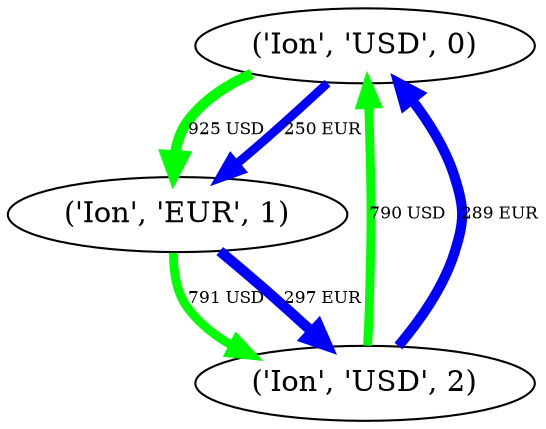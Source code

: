 digraph {
	"('Ion', 'USD', 0)" -> "('Ion', 'EUR', 1)" [label="925 USD" color=green fontsize=8.0 penwidth=5.0 weight="defaultdict(<type 'int'>, {'USD': 925, 'EUR': 250})"]
	"('Ion', 'USD', 0)" -> "('Ion', 'EUR', 1)" [label="250 EUR" color=blue fontsize=8.0 penwidth=4.20875420875 weight="defaultdict(<type 'int'>, {'USD': 925, 'EUR': 250})"]
	"('Ion', 'EUR', 1)" -> "('Ion', 'USD', 2)" [label="791 USD" color=green fontsize=8.0 penwidth=4.27567567568 weight="defaultdict(<type 'int'>, {'USD': 791, 'EUR': 297})"]
	"('Ion', 'EUR', 1)" -> "('Ion', 'USD', 2)" [label="297 EUR" color=blue fontsize=8.0 penwidth=5.0 weight="defaultdict(<type 'int'>, {'USD': 791, 'EUR': 297})"]
	"('Ion', 'USD', 2)" -> "('Ion', 'USD', 0)" [label="790 USD" color=green fontsize=8.0 penwidth=4.27027027027 weight="defaultdict(<type 'int'>, {'USD': 790, 'EUR': 289})"]
	"('Ion', 'USD', 2)" -> "('Ion', 'USD', 0)" [label="289 EUR" color=blue fontsize=8.0 penwidth=4.86531986532 weight="defaultdict(<type 'int'>, {'USD': 790, 'EUR': 289})"]
}
